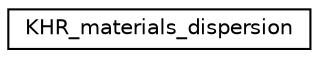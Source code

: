 digraph "Graphical Class Hierarchy"
{
 // LATEX_PDF_SIZE
  edge [fontname="Helvetica",fontsize="10",labelfontname="Helvetica",labelfontsize="10"];
  node [fontname="Helvetica",fontsize="10",shape=record];
  rankdir="LR";
  Node0 [label="KHR_materials_dispersion",height=0.2,width=0.4,color="black", fillcolor="white", style="filled",URL="$struct_k_h_r__materials__dispersion.html",tooltip=" "];
}
